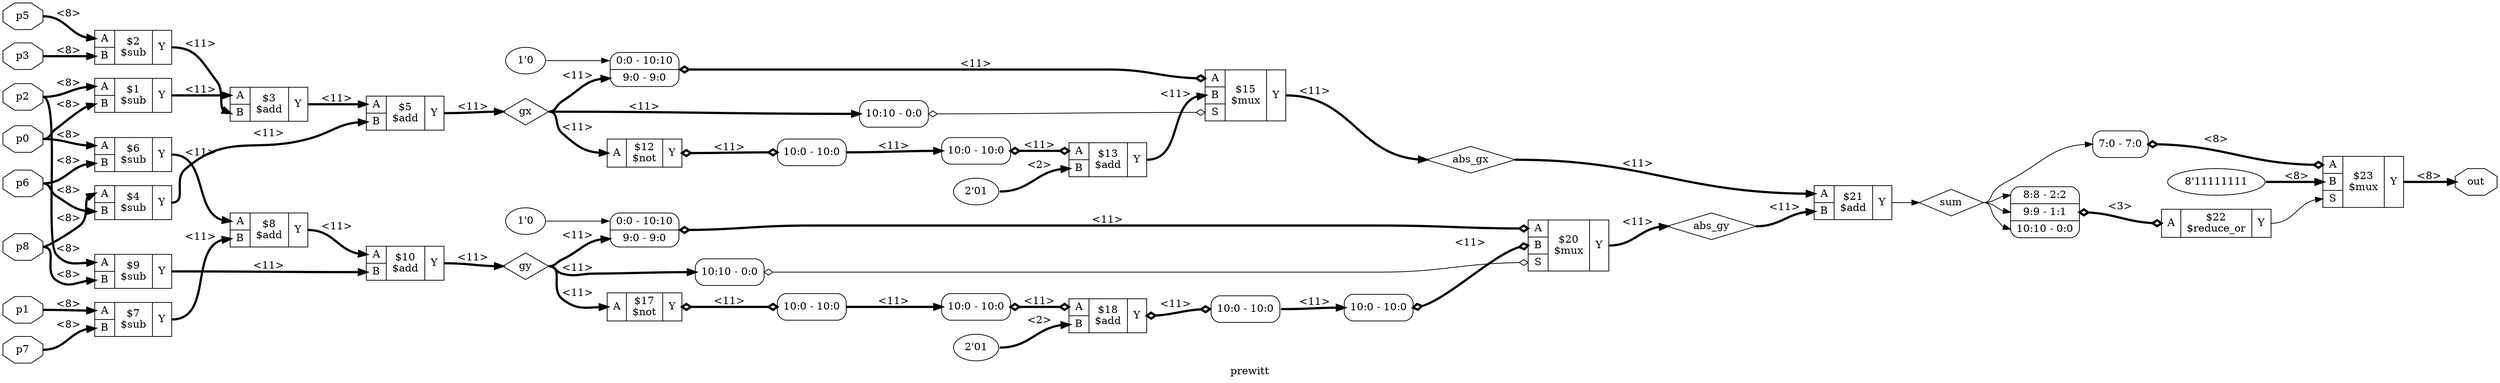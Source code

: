 digraph "prewitt" {
label="prewitt";
rankdir="LR";
remincross=true;
n15 [ shape=diamond, label="sum", color="black", fontcolor="black" ];
n16 [ shape=diamond, label="abs_gy", color="black", fontcolor="black" ];
n17 [ shape=diamond, label="abs_gx", color="black", fontcolor="black" ];
n18 [ shape=diamond, label="gy", color="black", fontcolor="black" ];
n19 [ shape=diamond, label="gx", color="black", fontcolor="black" ];
n20 [ shape=octagon, label="out", color="black", fontcolor="black" ];
n21 [ shape=octagon, label="p8", color="black", fontcolor="black" ];
n22 [ shape=octagon, label="p7", color="black", fontcolor="black" ];
n23 [ shape=octagon, label="p6", color="black", fontcolor="black" ];
n24 [ shape=octagon, label="p5", color="black", fontcolor="black" ];
n25 [ shape=octagon, label="p3", color="black", fontcolor="black" ];
n26 [ shape=octagon, label="p2", color="black", fontcolor="black" ];
n27 [ shape=octagon, label="p1", color="black", fontcolor="black" ];
n28 [ shape=octagon, label="p0", color="black", fontcolor="black" ];
c32 [ shape=record, label="{{<p29> A|<p30> B}|$21\n$add|{<p31> Y}}" ];
v1 [ label="2'01" ];
c33 [ shape=record, label="{{<p29> A|<p30> B}|$18\n$add|{<p31> Y}}" ];
x0 [ shape=record, style=rounded, label="<s0> 10:0 - 10:0 " ];
c33:p31:e -> x0:w [arrowhead=odiamond, arrowtail=odiamond, dir=both, color="black", style="setlinewidth(3)", label="<11>"];
x2 [ shape=record, style=rounded, label="<s0> 10:0 - 10:0 " ];
x2:e -> c33:p29:w [arrowhead=odiamond, arrowtail=odiamond, dir=both, color="black", style="setlinewidth(3)", label="<11>"];
c34 [ shape=record, label="{{<p29> A}|$17\n$not|{<p31> Y}}" ];
x3 [ shape=record, style=rounded, label="<s0> 10:0 - 10:0 " ];
c34:p31:e -> x3:w [arrowhead=odiamond, arrowtail=odiamond, dir=both, color="black", style="setlinewidth(3)", label="<11>"];
v4 [ label="8'11111111" ];
c36 [ shape=record, label="{{<p29> A|<p30> B|<p35> S}|$23\n$mux|{<p31> Y}}" ];
x5 [ shape=record, style=rounded, label="<s0> 7:0 - 7:0 " ];
x5:e -> c36:p29:w [arrowhead=odiamond, arrowtail=odiamond, dir=both, color="black", style="setlinewidth(3)", label="<8>"];
v8 [ label="1'0" ];
c37 [ shape=record, label="{{<p29> A|<p30> B|<p35> S}|$15\n$mux|{<p31> Y}}" ];
x6 [ shape=record, style=rounded, label="<s0> 10:10 - 0:0 " ];
x6:e -> c37:p35:w [arrowhead=odiamond, arrowtail=odiamond, dir=both, color="black", label=""];
x7 [ shape=record, style=rounded, label="<s1> 0:0 - 10:10 |<s0> 9:0 - 9:0 " ];
x7:e -> c37:p29:w [arrowhead=odiamond, arrowtail=odiamond, dir=both, color="black", style="setlinewidth(3)", label="<11>"];
v12 [ label="1'0" ];
c38 [ shape=record, label="{{<p29> A|<p30> B|<p35> S}|$20\n$mux|{<p31> Y}}" ];
x9 [ shape=record, style=rounded, label="<s0> 10:10 - 0:0 " ];
x9:e -> c38:p35:w [arrowhead=odiamond, arrowtail=odiamond, dir=both, color="black", label=""];
x10 [ shape=record, style=rounded, label="<s0> 10:0 - 10:0 " ];
x10:e -> c38:p30:w [arrowhead=odiamond, arrowtail=odiamond, dir=both, color="black", style="setlinewidth(3)", label="<11>"];
x11 [ shape=record, style=rounded, label="<s1> 0:0 - 10:10 |<s0> 9:0 - 9:0 " ];
x11:e -> c38:p29:w [arrowhead=odiamond, arrowtail=odiamond, dir=both, color="black", style="setlinewidth(3)", label="<11>"];
v13 [ label="2'01" ];
c39 [ shape=record, label="{{<p29> A|<p30> B}|$13\n$add|{<p31> Y}}" ];
x14 [ shape=record, style=rounded, label="<s0> 10:0 - 10:0 " ];
x14:e -> c39:p29:w [arrowhead=odiamond, arrowtail=odiamond, dir=both, color="black", style="setlinewidth(3)", label="<11>"];
c40 [ shape=record, label="{{<p29> A}|$12\n$not|{<p31> Y}}" ];
x15 [ shape=record, style=rounded, label="<s0> 10:0 - 10:0 " ];
c40:p31:e -> x15:w [arrowhead=odiamond, arrowtail=odiamond, dir=both, color="black", style="setlinewidth(3)", label="<11>"];
c41 [ shape=record, label="{{<p29> A}|$22\n$reduce_or|{<p31> Y}}" ];
x16 [ shape=record, style=rounded, label="<s2> 8:8 - 2:2 |<s1> 9:9 - 1:1 |<s0> 10:10 - 0:0 " ];
x16:e -> c41:p29:w [arrowhead=odiamond, arrowtail=odiamond, dir=both, color="black", style="setlinewidth(3)", label="<3>"];
c42 [ shape=record, label="{{<p29> A|<p30> B}|$10\n$add|{<p31> Y}}" ];
c43 [ shape=record, label="{{<p29> A|<p30> B}|$9\n$sub|{<p31> Y}}" ];
c44 [ shape=record, label="{{<p29> A|<p30> B}|$8\n$add|{<p31> Y}}" ];
c45 [ shape=record, label="{{<p29> A|<p30> B}|$7\n$sub|{<p31> Y}}" ];
c46 [ shape=record, label="{{<p29> A|<p30> B}|$6\n$sub|{<p31> Y}}" ];
c47 [ shape=record, label="{{<p29> A|<p30> B}|$5\n$add|{<p31> Y}}" ];
c48 [ shape=record, label="{{<p29> A|<p30> B}|$4\n$sub|{<p31> Y}}" ];
c49 [ shape=record, label="{{<p29> A|<p30> B}|$3\n$add|{<p31> Y}}" ];
c50 [ shape=record, label="{{<p29> A|<p30> B}|$2\n$sub|{<p31> Y}}" ];
c51 [ shape=record, label="{{<p29> A|<p30> B}|$1\n$sub|{<p31> Y}}" ];
x0:s0:e -> x10:s0:w [color="black", style="setlinewidth(3)", label="<11>"];
c48:p31:e -> c47:p30:w [color="black", style="setlinewidth(3)", label="<11>"];
c49:p31:e -> c47:p29:w [color="black", style="setlinewidth(3)", label="<11>"];
c50:p31:e -> c49:p30:w [color="black", style="setlinewidth(3)", label="<11>"];
c51:p31:e -> c49:p29:w [color="black", style="setlinewidth(3)", label="<11>"];
c32:p31:e -> n15:w [color="black", label=""];
n15:e -> x16:s0:w [color="black", label=""];
n15:e -> x16:s1:w [color="black", label=""];
n15:e -> x16:s2:w [color="black", label=""];
n15:e -> x5:s0:w [color="black", label=""];
c38:p31:e -> n16:w [color="black", style="setlinewidth(3)", label="<11>"];
n16:e -> c32:p30:w [color="black", style="setlinewidth(3)", label="<11>"];
c37:p31:e -> n17:w [color="black", style="setlinewidth(3)", label="<11>"];
n17:e -> c32:p29:w [color="black", style="setlinewidth(3)", label="<11>"];
c42:p31:e -> n18:w [color="black", style="setlinewidth(3)", label="<11>"];
n18:e -> c34:p29:w [color="black", style="setlinewidth(3)", label="<11>"];
n18:e -> x11:s0:w [color="black", style="setlinewidth(3)", label="<11>"];
n18:e -> x9:s0:w [color="black", style="setlinewidth(3)", label="<11>"];
c47:p31:e -> n19:w [color="black", style="setlinewidth(3)", label="<11>"];
n19:e -> c40:p29:w [color="black", style="setlinewidth(3)", label="<11>"];
n19:e -> x6:s0:w [color="black", style="setlinewidth(3)", label="<11>"];
n19:e -> x7:s0:w [color="black", style="setlinewidth(3)", label="<11>"];
x15:s0:e -> x14:s0:w [color="black", style="setlinewidth(3)", label="<11>"];
c36:p31:e -> n20:w [color="black", style="setlinewidth(3)", label="<8>"];
n21:e -> c43:p30:w [color="black", style="setlinewidth(3)", label="<8>"];
n21:e -> c48:p29:w [color="black", style="setlinewidth(3)", label="<8>"];
n22:e -> c45:p30:w [color="black", style="setlinewidth(3)", label="<8>"];
n23:e -> c46:p30:w [color="black", style="setlinewidth(3)", label="<8>"];
n23:e -> c48:p30:w [color="black", style="setlinewidth(3)", label="<8>"];
n24:e -> c50:p29:w [color="black", style="setlinewidth(3)", label="<8>"];
n25:e -> c50:p30:w [color="black", style="setlinewidth(3)", label="<8>"];
n26:e -> c43:p29:w [color="black", style="setlinewidth(3)", label="<8>"];
n26:e -> c51:p29:w [color="black", style="setlinewidth(3)", label="<8>"];
n27:e -> c45:p29:w [color="black", style="setlinewidth(3)", label="<8>"];
n28:e -> c46:p29:w [color="black", style="setlinewidth(3)", label="<8>"];
n28:e -> c51:p30:w [color="black", style="setlinewidth(3)", label="<8>"];
c39:p31:e -> c37:p30:w [color="black", style="setlinewidth(3)", label="<11>"];
x3:s0:e -> x2:s0:w [color="black", style="setlinewidth(3)", label="<11>"];
c41:p31:e -> c36:p35:w [color="black", label=""];
c43:p31:e -> c42:p30:w [color="black", style="setlinewidth(3)", label="<11>"];
c44:p31:e -> c42:p29:w [color="black", style="setlinewidth(3)", label="<11>"];
c45:p31:e -> c44:p30:w [color="black", style="setlinewidth(3)", label="<11>"];
c46:p31:e -> c44:p29:w [color="black", style="setlinewidth(3)", label="<11>"];
v1:e -> c33:p30:w [color="black", style="setlinewidth(3)", label="<2>"];
v12:e -> x11:s1:w [color="black", label=""];
v13:e -> c39:p30:w [color="black", style="setlinewidth(3)", label="<2>"];
v4:e -> c36:p30:w [color="black", style="setlinewidth(3)", label="<8>"];
v8:e -> x7:s1:w [color="black", label=""];
}
